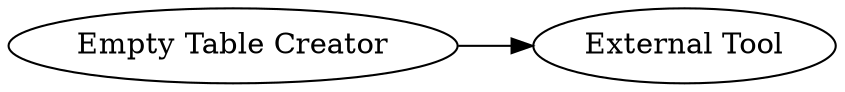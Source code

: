 digraph {
	"-397980986406175801_2" [label="Empty Table Creator"]
	"-397980986406175801_1" [label="External Tool"]
	"-397980986406175801_2" -> "-397980986406175801_1"
	rankdir=LR
}
